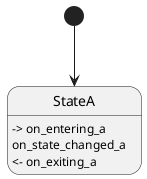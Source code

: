 @startuml

StateA : -> on_entering_a
StateA : on_state_changed_a
StateA : <- on_exiting_a

[*] --> StateA

@enduml